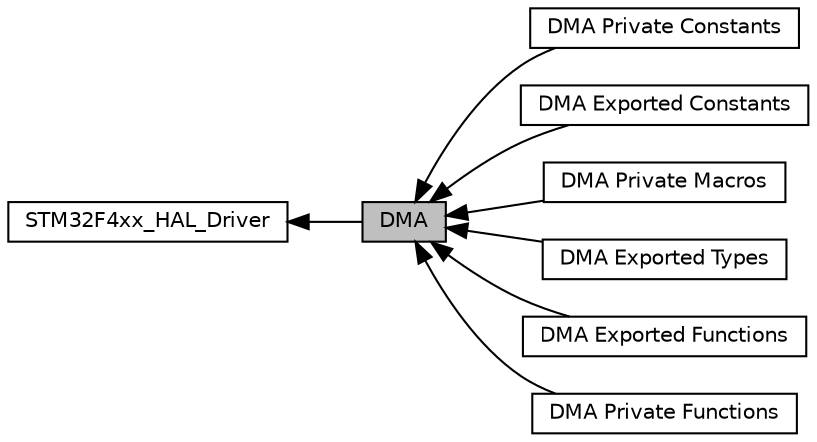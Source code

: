 digraph "DMA"
{
  edge [fontname="Helvetica",fontsize="10",labelfontname="Helvetica",labelfontsize="10"];
  node [fontname="Helvetica",fontsize="10",shape=box];
  rankdir=LR;
  Node6 [label="DMA Private Constants",height=0.2,width=0.4,color="black", fillcolor="white", style="filled",URL="$group___d_m_a___private___constants.html",tooltip="DMA private defines and constants."];
  Node4 [label="DMA Exported Constants",height=0.2,width=0.4,color="black", fillcolor="white", style="filled",URL="$group___d_m_a___exported___constants.html",tooltip="DMA Exported constants."];
  Node7 [label="DMA Private Macros",height=0.2,width=0.4,color="black", fillcolor="white", style="filled",URL="$group___d_m_a___private___macros.html",tooltip="DMA private macros."];
  Node3 [label="DMA Exported Types",height=0.2,width=0.4,color="black", fillcolor="white", style="filled",URL="$group___d_m_a___exported___types.html",tooltip="DMA Exported Types."];
  Node1 [label="DMA",height=0.2,width=0.4,color="black", fillcolor="grey75", style="filled", fontcolor="black",tooltip="DMA HAL module driver."];
  Node5 [label="DMA Exported Functions",height=0.2,width=0.4,color="black", fillcolor="white", style="filled",URL="$group___d_m_a___exported___functions.html",tooltip="DMA Exported functions."];
  Node8 [label="DMA Private Functions",height=0.2,width=0.4,color="black", fillcolor="white", style="filled",URL="$group___d_m_a___private___functions.html",tooltip="DMA private functions."];
  Node2 [label="STM32F4xx_HAL_Driver",height=0.2,width=0.4,color="black", fillcolor="white", style="filled",URL="$group___s_t_m32_f4xx___h_a_l___driver.html",tooltip=" "];
  Node2->Node1 [shape=plaintext, dir="back", style="solid"];
  Node1->Node3 [shape=plaintext, dir="back", style="solid"];
  Node1->Node4 [shape=plaintext, dir="back", style="solid"];
  Node1->Node5 [shape=plaintext, dir="back", style="solid"];
  Node1->Node6 [shape=plaintext, dir="back", style="solid"];
  Node1->Node7 [shape=plaintext, dir="back", style="solid"];
  Node1->Node8 [shape=plaintext, dir="back", style="solid"];
}
